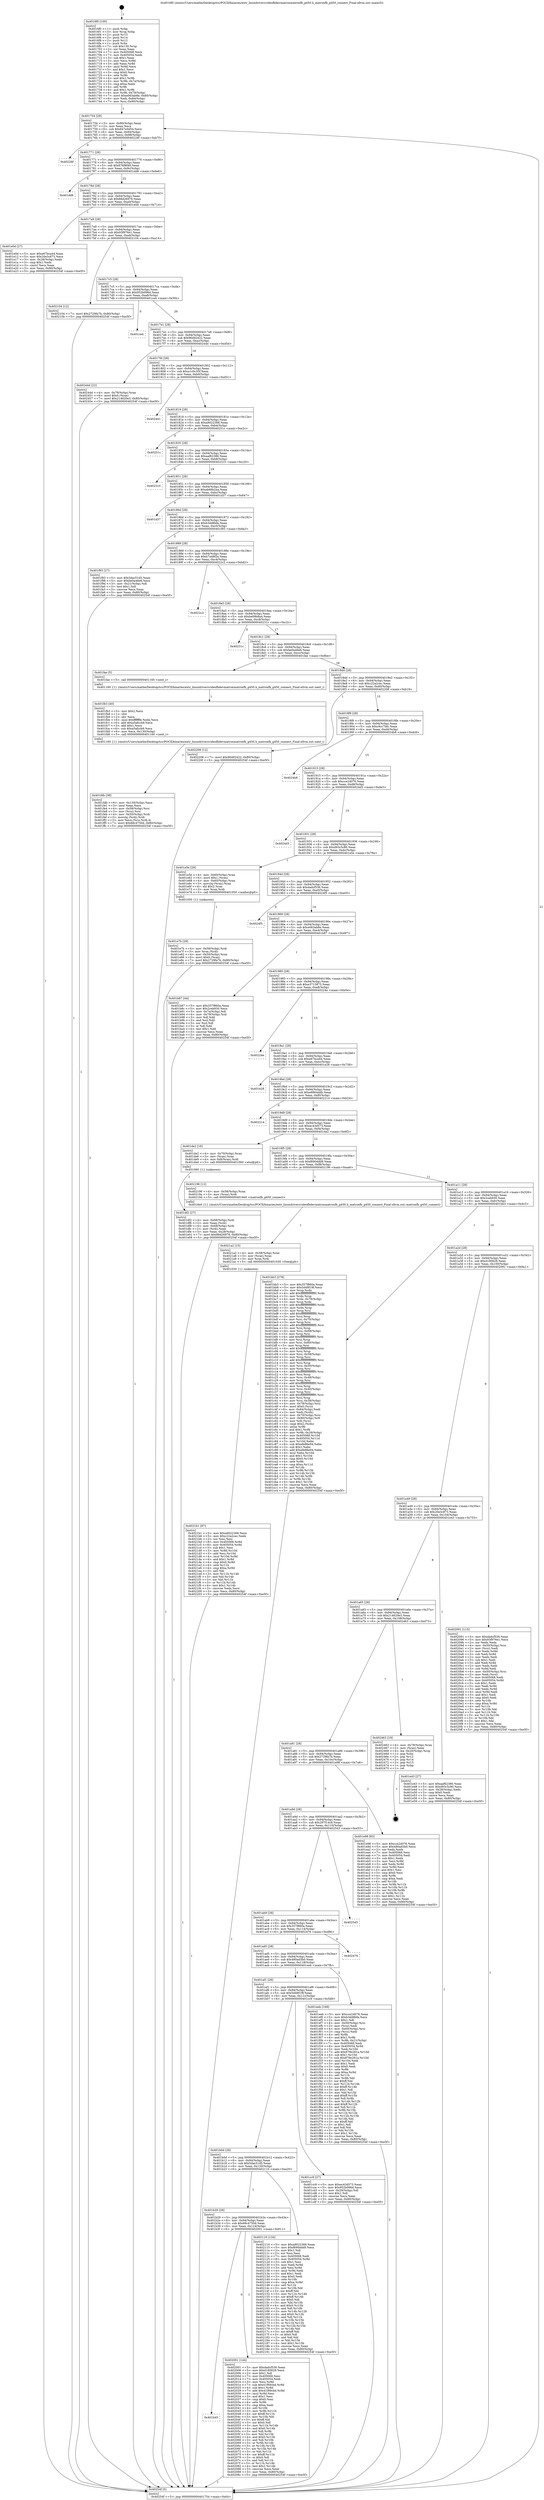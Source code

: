 digraph "0x4016f0" {
  label = "0x4016f0 (/mnt/c/Users/mathe/Desktop/tcc/POCII/binaries/extr_linuxdriversvideofbdevmatroxmatroxfb_g450.h_matroxfb_g450_connect_Final-ollvm.out::main(0))"
  labelloc = "t"
  node[shape=record]

  Entry [label="",width=0.3,height=0.3,shape=circle,fillcolor=black,style=filled]
  "0x401754" [label="{
     0x401754 [29]\l
     | [instrs]\l
     &nbsp;&nbsp;0x401754 \<+3\>: mov -0x80(%rbp),%eax\l
     &nbsp;&nbsp;0x401757 \<+2\>: mov %eax,%ecx\l
     &nbsp;&nbsp;0x401759 \<+6\>: sub $0x847e0d54,%ecx\l
     &nbsp;&nbsp;0x40175f \<+6\>: mov %eax,-0x94(%rbp)\l
     &nbsp;&nbsp;0x401765 \<+6\>: mov %ecx,-0x98(%rbp)\l
     &nbsp;&nbsp;0x40176b \<+6\>: je 000000000040226f \<main+0xb7f\>\l
  }"]
  "0x40226f" [label="{
     0x40226f\l
  }", style=dashed]
  "0x401771" [label="{
     0x401771 [28]\l
     | [instrs]\l
     &nbsp;&nbsp;0x401771 \<+5\>: jmp 0000000000401776 \<main+0x86\>\l
     &nbsp;&nbsp;0x401776 \<+6\>: mov -0x94(%rbp),%eax\l
     &nbsp;&nbsp;0x40177c \<+5\>: sub $0x876f8f49,%eax\l
     &nbsp;&nbsp;0x401781 \<+6\>: mov %eax,-0x9c(%rbp)\l
     &nbsp;&nbsp;0x401787 \<+6\>: je 0000000000401dd6 \<main+0x6e6\>\l
  }"]
  Exit [label="",width=0.3,height=0.3,shape=circle,fillcolor=black,style=filled,peripheries=2]
  "0x401dd6" [label="{
     0x401dd6\l
  }", style=dashed]
  "0x40178d" [label="{
     0x40178d [28]\l
     | [instrs]\l
     &nbsp;&nbsp;0x40178d \<+5\>: jmp 0000000000401792 \<main+0xa2\>\l
     &nbsp;&nbsp;0x401792 \<+6\>: mov -0x94(%rbp),%eax\l
     &nbsp;&nbsp;0x401798 \<+5\>: sub $0x88d26976,%eax\l
     &nbsp;&nbsp;0x40179d \<+6\>: mov %eax,-0xa0(%rbp)\l
     &nbsp;&nbsp;0x4017a3 \<+6\>: je 0000000000401e0d \<main+0x71d\>\l
  }"]
  "0x4021b1" [label="{
     0x4021b1 [87]\l
     | [instrs]\l
     &nbsp;&nbsp;0x4021b1 \<+5\>: mov $0xa9022368,%ecx\l
     &nbsp;&nbsp;0x4021b6 \<+5\>: mov $0xc22a2cec,%edx\l
     &nbsp;&nbsp;0x4021bb \<+2\>: xor %esi,%esi\l
     &nbsp;&nbsp;0x4021bd \<+8\>: mov 0x405068,%r8d\l
     &nbsp;&nbsp;0x4021c5 \<+8\>: mov 0x405054,%r9d\l
     &nbsp;&nbsp;0x4021cd \<+3\>: sub $0x1,%esi\l
     &nbsp;&nbsp;0x4021d0 \<+3\>: mov %r8d,%r10d\l
     &nbsp;&nbsp;0x4021d3 \<+3\>: add %esi,%r10d\l
     &nbsp;&nbsp;0x4021d6 \<+4\>: imul %r10d,%r8d\l
     &nbsp;&nbsp;0x4021da \<+4\>: and $0x1,%r8d\l
     &nbsp;&nbsp;0x4021de \<+4\>: cmp $0x0,%r8d\l
     &nbsp;&nbsp;0x4021e2 \<+4\>: sete %r11b\l
     &nbsp;&nbsp;0x4021e6 \<+4\>: cmp $0xa,%r9d\l
     &nbsp;&nbsp;0x4021ea \<+3\>: setl %bl\l
     &nbsp;&nbsp;0x4021ed \<+3\>: mov %r11b,%r14b\l
     &nbsp;&nbsp;0x4021f0 \<+3\>: and %bl,%r14b\l
     &nbsp;&nbsp;0x4021f3 \<+3\>: xor %bl,%r11b\l
     &nbsp;&nbsp;0x4021f6 \<+3\>: or %r11b,%r14b\l
     &nbsp;&nbsp;0x4021f9 \<+4\>: test $0x1,%r14b\l
     &nbsp;&nbsp;0x4021fd \<+3\>: cmovne %edx,%ecx\l
     &nbsp;&nbsp;0x402200 \<+3\>: mov %ecx,-0x80(%rbp)\l
     &nbsp;&nbsp;0x402203 \<+5\>: jmp 000000000040254f \<main+0xe5f\>\l
  }"]
  "0x401e0d" [label="{
     0x401e0d [27]\l
     | [instrs]\l
     &nbsp;&nbsp;0x401e0d \<+5\>: mov $0xe67bca44,%eax\l
     &nbsp;&nbsp;0x401e12 \<+5\>: mov $0x20e3c873,%ecx\l
     &nbsp;&nbsp;0x401e17 \<+3\>: mov -0x28(%rbp),%edx\l
     &nbsp;&nbsp;0x401e1a \<+3\>: cmp $0x1,%edx\l
     &nbsp;&nbsp;0x401e1d \<+3\>: cmovl %ecx,%eax\l
     &nbsp;&nbsp;0x401e20 \<+3\>: mov %eax,-0x80(%rbp)\l
     &nbsp;&nbsp;0x401e23 \<+5\>: jmp 000000000040254f \<main+0xe5f\>\l
  }"]
  "0x4017a9" [label="{
     0x4017a9 [28]\l
     | [instrs]\l
     &nbsp;&nbsp;0x4017a9 \<+5\>: jmp 00000000004017ae \<main+0xbe\>\l
     &nbsp;&nbsp;0x4017ae \<+6\>: mov -0x94(%rbp),%eax\l
     &nbsp;&nbsp;0x4017b4 \<+5\>: sub $0x93f976e1,%eax\l
     &nbsp;&nbsp;0x4017b9 \<+6\>: mov %eax,-0xa4(%rbp)\l
     &nbsp;&nbsp;0x4017bf \<+6\>: je 0000000000402104 \<main+0xa14\>\l
  }"]
  "0x4021a2" [label="{
     0x4021a2 [15]\l
     | [instrs]\l
     &nbsp;&nbsp;0x4021a2 \<+4\>: mov -0x58(%rbp),%rax\l
     &nbsp;&nbsp;0x4021a6 \<+3\>: mov (%rax),%rax\l
     &nbsp;&nbsp;0x4021a9 \<+3\>: mov %rax,%rdi\l
     &nbsp;&nbsp;0x4021ac \<+5\>: call 0000000000401030 \<free@plt\>\l
     | [calls]\l
     &nbsp;&nbsp;0x401030 \{1\} (unknown)\l
  }"]
  "0x402104" [label="{
     0x402104 [12]\l
     | [instrs]\l
     &nbsp;&nbsp;0x402104 \<+7\>: movl $0x2729fa7b,-0x80(%rbp)\l
     &nbsp;&nbsp;0x40210b \<+5\>: jmp 000000000040254f \<main+0xe5f\>\l
  }"]
  "0x4017c5" [label="{
     0x4017c5 [28]\l
     | [instrs]\l
     &nbsp;&nbsp;0x4017c5 \<+5\>: jmp 00000000004017ca \<main+0xda\>\l
     &nbsp;&nbsp;0x4017ca \<+6\>: mov -0x94(%rbp),%eax\l
     &nbsp;&nbsp;0x4017d0 \<+5\>: sub $0x952b096d,%eax\l
     &nbsp;&nbsp;0x4017d5 \<+6\>: mov %eax,-0xa8(%rbp)\l
     &nbsp;&nbsp;0x4017db \<+6\>: je 0000000000401ce4 \<main+0x5f4\>\l
  }"]
  "0x401b45" [label="{
     0x401b45\l
  }", style=dashed]
  "0x401ce4" [label="{
     0x401ce4\l
  }", style=dashed]
  "0x4017e1" [label="{
     0x4017e1 [28]\l
     | [instrs]\l
     &nbsp;&nbsp;0x4017e1 \<+5\>: jmp 00000000004017e6 \<main+0xf6\>\l
     &nbsp;&nbsp;0x4017e6 \<+6\>: mov -0x94(%rbp),%eax\l
     &nbsp;&nbsp;0x4017ec \<+5\>: sub $0x96492422,%eax\l
     &nbsp;&nbsp;0x4017f1 \<+6\>: mov %eax,-0xac(%rbp)\l
     &nbsp;&nbsp;0x4017f7 \<+6\>: je 000000000040244d \<main+0xd5d\>\l
  }"]
  "0x402001" [label="{
     0x402001 [144]\l
     | [instrs]\l
     &nbsp;&nbsp;0x402001 \<+5\>: mov $0xdadcf536,%eax\l
     &nbsp;&nbsp;0x402006 \<+5\>: mov $0xd180828,%ecx\l
     &nbsp;&nbsp;0x40200b \<+2\>: mov $0x1,%dl\l
     &nbsp;&nbsp;0x40200d \<+7\>: mov 0x405068,%esi\l
     &nbsp;&nbsp;0x402014 \<+7\>: mov 0x405054,%edi\l
     &nbsp;&nbsp;0x40201b \<+3\>: mov %esi,%r8d\l
     &nbsp;&nbsp;0x40201e \<+7\>: sub $0x41f69cbd,%r8d\l
     &nbsp;&nbsp;0x402025 \<+4\>: sub $0x1,%r8d\l
     &nbsp;&nbsp;0x402029 \<+7\>: add $0x41f69cbd,%r8d\l
     &nbsp;&nbsp;0x402030 \<+4\>: imul %r8d,%esi\l
     &nbsp;&nbsp;0x402034 \<+3\>: and $0x1,%esi\l
     &nbsp;&nbsp;0x402037 \<+3\>: cmp $0x0,%esi\l
     &nbsp;&nbsp;0x40203a \<+4\>: sete %r9b\l
     &nbsp;&nbsp;0x40203e \<+3\>: cmp $0xa,%edi\l
     &nbsp;&nbsp;0x402041 \<+4\>: setl %r10b\l
     &nbsp;&nbsp;0x402045 \<+3\>: mov %r9b,%r11b\l
     &nbsp;&nbsp;0x402048 \<+4\>: xor $0xff,%r11b\l
     &nbsp;&nbsp;0x40204c \<+3\>: mov %r10b,%bl\l
     &nbsp;&nbsp;0x40204f \<+3\>: xor $0xff,%bl\l
     &nbsp;&nbsp;0x402052 \<+3\>: xor $0x0,%dl\l
     &nbsp;&nbsp;0x402055 \<+3\>: mov %r11b,%r14b\l
     &nbsp;&nbsp;0x402058 \<+4\>: and $0x0,%r14b\l
     &nbsp;&nbsp;0x40205c \<+3\>: and %dl,%r9b\l
     &nbsp;&nbsp;0x40205f \<+3\>: mov %bl,%r15b\l
     &nbsp;&nbsp;0x402062 \<+4\>: and $0x0,%r15b\l
     &nbsp;&nbsp;0x402066 \<+3\>: and %dl,%r10b\l
     &nbsp;&nbsp;0x402069 \<+3\>: or %r9b,%r14b\l
     &nbsp;&nbsp;0x40206c \<+3\>: or %r10b,%r15b\l
     &nbsp;&nbsp;0x40206f \<+3\>: xor %r15b,%r14b\l
     &nbsp;&nbsp;0x402072 \<+3\>: or %bl,%r11b\l
     &nbsp;&nbsp;0x402075 \<+4\>: xor $0xff,%r11b\l
     &nbsp;&nbsp;0x402079 \<+3\>: or $0x0,%dl\l
     &nbsp;&nbsp;0x40207c \<+3\>: and %dl,%r11b\l
     &nbsp;&nbsp;0x40207f \<+3\>: or %r11b,%r14b\l
     &nbsp;&nbsp;0x402082 \<+4\>: test $0x1,%r14b\l
     &nbsp;&nbsp;0x402086 \<+3\>: cmovne %ecx,%eax\l
     &nbsp;&nbsp;0x402089 \<+3\>: mov %eax,-0x80(%rbp)\l
     &nbsp;&nbsp;0x40208c \<+5\>: jmp 000000000040254f \<main+0xe5f\>\l
  }"]
  "0x40244d" [label="{
     0x40244d [22]\l
     | [instrs]\l
     &nbsp;&nbsp;0x40244d \<+4\>: mov -0x78(%rbp),%rax\l
     &nbsp;&nbsp;0x402451 \<+6\>: movl $0x0,(%rax)\l
     &nbsp;&nbsp;0x402457 \<+7\>: movl $0x214620e3,-0x80(%rbp)\l
     &nbsp;&nbsp;0x40245e \<+5\>: jmp 000000000040254f \<main+0xe5f\>\l
  }"]
  "0x4017fd" [label="{
     0x4017fd [28]\l
     | [instrs]\l
     &nbsp;&nbsp;0x4017fd \<+5\>: jmp 0000000000401802 \<main+0x112\>\l
     &nbsp;&nbsp;0x401802 \<+6\>: mov -0x94(%rbp),%eax\l
     &nbsp;&nbsp;0x401808 \<+5\>: sub $0xa1c0c35f,%eax\l
     &nbsp;&nbsp;0x40180d \<+6\>: mov %eax,-0xb0(%rbp)\l
     &nbsp;&nbsp;0x401813 \<+6\>: je 0000000000402441 \<main+0xd51\>\l
  }"]
  "0x401b29" [label="{
     0x401b29 [28]\l
     | [instrs]\l
     &nbsp;&nbsp;0x401b29 \<+5\>: jmp 0000000000401b2e \<main+0x43e\>\l
     &nbsp;&nbsp;0x401b2e \<+6\>: mov -0x94(%rbp),%eax\l
     &nbsp;&nbsp;0x401b34 \<+5\>: sub $0x68c4750d,%eax\l
     &nbsp;&nbsp;0x401b39 \<+6\>: mov %eax,-0x124(%rbp)\l
     &nbsp;&nbsp;0x401b3f \<+6\>: je 0000000000402001 \<main+0x911\>\l
  }"]
  "0x402441" [label="{
     0x402441\l
  }", style=dashed]
  "0x401819" [label="{
     0x401819 [28]\l
     | [instrs]\l
     &nbsp;&nbsp;0x401819 \<+5\>: jmp 000000000040181e \<main+0x12e\>\l
     &nbsp;&nbsp;0x40181e \<+6\>: mov -0x94(%rbp),%eax\l
     &nbsp;&nbsp;0x401824 \<+5\>: sub $0xa9022368,%eax\l
     &nbsp;&nbsp;0x401829 \<+6\>: mov %eax,-0xb4(%rbp)\l
     &nbsp;&nbsp;0x40182f \<+6\>: je 000000000040251c \<main+0xe2c\>\l
  }"]
  "0x402110" [label="{
     0x402110 [134]\l
     | [instrs]\l
     &nbsp;&nbsp;0x402110 \<+5\>: mov $0xa9022368,%eax\l
     &nbsp;&nbsp;0x402115 \<+5\>: mov $0xf690ddd9,%ecx\l
     &nbsp;&nbsp;0x40211a \<+2\>: mov $0x1,%dl\l
     &nbsp;&nbsp;0x40211c \<+2\>: xor %esi,%esi\l
     &nbsp;&nbsp;0x40211e \<+7\>: mov 0x405068,%edi\l
     &nbsp;&nbsp;0x402125 \<+8\>: mov 0x405054,%r8d\l
     &nbsp;&nbsp;0x40212d \<+3\>: sub $0x1,%esi\l
     &nbsp;&nbsp;0x402130 \<+3\>: mov %edi,%r9d\l
     &nbsp;&nbsp;0x402133 \<+3\>: add %esi,%r9d\l
     &nbsp;&nbsp;0x402136 \<+4\>: imul %r9d,%edi\l
     &nbsp;&nbsp;0x40213a \<+3\>: and $0x1,%edi\l
     &nbsp;&nbsp;0x40213d \<+3\>: cmp $0x0,%edi\l
     &nbsp;&nbsp;0x402140 \<+4\>: sete %r10b\l
     &nbsp;&nbsp;0x402144 \<+4\>: cmp $0xa,%r8d\l
     &nbsp;&nbsp;0x402148 \<+4\>: setl %r11b\l
     &nbsp;&nbsp;0x40214c \<+3\>: mov %r10b,%bl\l
     &nbsp;&nbsp;0x40214f \<+3\>: xor $0xff,%bl\l
     &nbsp;&nbsp;0x402152 \<+3\>: mov %r11b,%r14b\l
     &nbsp;&nbsp;0x402155 \<+4\>: xor $0xff,%r14b\l
     &nbsp;&nbsp;0x402159 \<+3\>: xor $0x0,%dl\l
     &nbsp;&nbsp;0x40215c \<+3\>: mov %bl,%r15b\l
     &nbsp;&nbsp;0x40215f \<+4\>: and $0x0,%r15b\l
     &nbsp;&nbsp;0x402163 \<+3\>: and %dl,%r10b\l
     &nbsp;&nbsp;0x402166 \<+3\>: mov %r14b,%r12b\l
     &nbsp;&nbsp;0x402169 \<+4\>: and $0x0,%r12b\l
     &nbsp;&nbsp;0x40216d \<+3\>: and %dl,%r11b\l
     &nbsp;&nbsp;0x402170 \<+3\>: or %r10b,%r15b\l
     &nbsp;&nbsp;0x402173 \<+3\>: or %r11b,%r12b\l
     &nbsp;&nbsp;0x402176 \<+3\>: xor %r12b,%r15b\l
     &nbsp;&nbsp;0x402179 \<+3\>: or %r14b,%bl\l
     &nbsp;&nbsp;0x40217c \<+3\>: xor $0xff,%bl\l
     &nbsp;&nbsp;0x40217f \<+3\>: or $0x0,%dl\l
     &nbsp;&nbsp;0x402182 \<+2\>: and %dl,%bl\l
     &nbsp;&nbsp;0x402184 \<+3\>: or %bl,%r15b\l
     &nbsp;&nbsp;0x402187 \<+4\>: test $0x1,%r15b\l
     &nbsp;&nbsp;0x40218b \<+3\>: cmovne %ecx,%eax\l
     &nbsp;&nbsp;0x40218e \<+3\>: mov %eax,-0x80(%rbp)\l
     &nbsp;&nbsp;0x402191 \<+5\>: jmp 000000000040254f \<main+0xe5f\>\l
  }"]
  "0x40251c" [label="{
     0x40251c\l
  }", style=dashed]
  "0x401835" [label="{
     0x401835 [28]\l
     | [instrs]\l
     &nbsp;&nbsp;0x401835 \<+5\>: jmp 000000000040183a \<main+0x14a\>\l
     &nbsp;&nbsp;0x40183a \<+6\>: mov -0x94(%rbp),%eax\l
     &nbsp;&nbsp;0x401840 \<+5\>: sub $0xaaf62386,%eax\l
     &nbsp;&nbsp;0x401845 \<+6\>: mov %eax,-0xb8(%rbp)\l
     &nbsp;&nbsp;0x40184b \<+6\>: je 0000000000402310 \<main+0xc20\>\l
  }"]
  "0x401fdb" [label="{
     0x401fdb [38]\l
     | [instrs]\l
     &nbsp;&nbsp;0x401fdb \<+6\>: mov -0x130(%rbp),%ecx\l
     &nbsp;&nbsp;0x401fe1 \<+3\>: imul %eax,%ecx\l
     &nbsp;&nbsp;0x401fe4 \<+4\>: mov -0x58(%rbp),%rsi\l
     &nbsp;&nbsp;0x401fe8 \<+3\>: mov (%rsi),%rsi\l
     &nbsp;&nbsp;0x401feb \<+4\>: mov -0x50(%rbp),%rdi\l
     &nbsp;&nbsp;0x401fef \<+3\>: movslq (%rdi),%rdi\l
     &nbsp;&nbsp;0x401ff2 \<+3\>: mov %ecx,(%rsi,%rdi,4)\l
     &nbsp;&nbsp;0x401ff5 \<+7\>: movl $0x68c4750d,-0x80(%rbp)\l
     &nbsp;&nbsp;0x401ffc \<+5\>: jmp 000000000040254f \<main+0xe5f\>\l
  }"]
  "0x402310" [label="{
     0x402310\l
  }", style=dashed]
  "0x401851" [label="{
     0x401851 [28]\l
     | [instrs]\l
     &nbsp;&nbsp;0x401851 \<+5\>: jmp 0000000000401856 \<main+0x166\>\l
     &nbsp;&nbsp;0x401856 \<+6\>: mov -0x94(%rbp),%eax\l
     &nbsp;&nbsp;0x40185c \<+5\>: sub $0xab66b2aa,%eax\l
     &nbsp;&nbsp;0x401861 \<+6\>: mov %eax,-0xbc(%rbp)\l
     &nbsp;&nbsp;0x401867 \<+6\>: je 0000000000401d37 \<main+0x647\>\l
  }"]
  "0x401fb3" [label="{
     0x401fb3 [40]\l
     | [instrs]\l
     &nbsp;&nbsp;0x401fb3 \<+5\>: mov $0x2,%ecx\l
     &nbsp;&nbsp;0x401fb8 \<+1\>: cltd\l
     &nbsp;&nbsp;0x401fb9 \<+2\>: idiv %ecx\l
     &nbsp;&nbsp;0x401fbb \<+6\>: imul $0xfffffffe,%edx,%ecx\l
     &nbsp;&nbsp;0x401fc1 \<+6\>: add $0xa5afccb9,%ecx\l
     &nbsp;&nbsp;0x401fc7 \<+3\>: add $0x1,%ecx\l
     &nbsp;&nbsp;0x401fca \<+6\>: sub $0xa5afccb9,%ecx\l
     &nbsp;&nbsp;0x401fd0 \<+6\>: mov %ecx,-0x130(%rbp)\l
     &nbsp;&nbsp;0x401fd6 \<+5\>: call 0000000000401160 \<next_i\>\l
     | [calls]\l
     &nbsp;&nbsp;0x401160 \{1\} (/mnt/c/Users/mathe/Desktop/tcc/POCII/binaries/extr_linuxdriversvideofbdevmatroxmatroxfb_g450.h_matroxfb_g450_connect_Final-ollvm.out::next_i)\l
  }"]
  "0x401d37" [label="{
     0x401d37\l
  }", style=dashed]
  "0x40186d" [label="{
     0x40186d [28]\l
     | [instrs]\l
     &nbsp;&nbsp;0x40186d \<+5\>: jmp 0000000000401872 \<main+0x182\>\l
     &nbsp;&nbsp;0x401872 \<+6\>: mov -0x94(%rbp),%eax\l
     &nbsp;&nbsp;0x401878 \<+5\>: sub $0xb3dd8bfa,%eax\l
     &nbsp;&nbsp;0x40187d \<+6\>: mov %eax,-0xc0(%rbp)\l
     &nbsp;&nbsp;0x401883 \<+6\>: je 0000000000401f93 \<main+0x8a3\>\l
  }"]
  "0x401e7b" [label="{
     0x401e7b [29]\l
     | [instrs]\l
     &nbsp;&nbsp;0x401e7b \<+4\>: mov -0x58(%rbp),%rdi\l
     &nbsp;&nbsp;0x401e7f \<+3\>: mov %rax,(%rdi)\l
     &nbsp;&nbsp;0x401e82 \<+4\>: mov -0x50(%rbp),%rax\l
     &nbsp;&nbsp;0x401e86 \<+6\>: movl $0x0,(%rax)\l
     &nbsp;&nbsp;0x401e8c \<+7\>: movl $0x2729fa7b,-0x80(%rbp)\l
     &nbsp;&nbsp;0x401e93 \<+5\>: jmp 000000000040254f \<main+0xe5f\>\l
  }"]
  "0x401f93" [label="{
     0x401f93 [27]\l
     | [instrs]\l
     &nbsp;&nbsp;0x401f93 \<+5\>: mov $0x5dac51d5,%eax\l
     &nbsp;&nbsp;0x401f98 \<+5\>: mov $0xbe0a46e6,%ecx\l
     &nbsp;&nbsp;0x401f9d \<+3\>: mov -0x21(%rbp),%dl\l
     &nbsp;&nbsp;0x401fa0 \<+3\>: test $0x1,%dl\l
     &nbsp;&nbsp;0x401fa3 \<+3\>: cmovne %ecx,%eax\l
     &nbsp;&nbsp;0x401fa6 \<+3\>: mov %eax,-0x80(%rbp)\l
     &nbsp;&nbsp;0x401fa9 \<+5\>: jmp 000000000040254f \<main+0xe5f\>\l
  }"]
  "0x401889" [label="{
     0x401889 [28]\l
     | [instrs]\l
     &nbsp;&nbsp;0x401889 \<+5\>: jmp 000000000040188e \<main+0x19e\>\l
     &nbsp;&nbsp;0x40188e \<+6\>: mov -0x94(%rbp),%eax\l
     &nbsp;&nbsp;0x401894 \<+5\>: sub $0xb7a48f2e,%eax\l
     &nbsp;&nbsp;0x401899 \<+6\>: mov %eax,-0xc4(%rbp)\l
     &nbsp;&nbsp;0x40189f \<+6\>: je 00000000004022c2 \<main+0xbd2\>\l
  }"]
  "0x401df2" [label="{
     0x401df2 [27]\l
     | [instrs]\l
     &nbsp;&nbsp;0x401df2 \<+4\>: mov -0x68(%rbp),%rdi\l
     &nbsp;&nbsp;0x401df6 \<+2\>: mov %eax,(%rdi)\l
     &nbsp;&nbsp;0x401df8 \<+4\>: mov -0x68(%rbp),%rdi\l
     &nbsp;&nbsp;0x401dfc \<+2\>: mov (%rdi),%eax\l
     &nbsp;&nbsp;0x401dfe \<+3\>: mov %eax,-0x28(%rbp)\l
     &nbsp;&nbsp;0x401e01 \<+7\>: movl $0x88d26976,-0x80(%rbp)\l
     &nbsp;&nbsp;0x401e08 \<+5\>: jmp 000000000040254f \<main+0xe5f\>\l
  }"]
  "0x4022c2" [label="{
     0x4022c2\l
  }", style=dashed]
  "0x4018a5" [label="{
     0x4018a5 [28]\l
     | [instrs]\l
     &nbsp;&nbsp;0x4018a5 \<+5\>: jmp 00000000004018aa \<main+0x1ba\>\l
     &nbsp;&nbsp;0x4018aa \<+6\>: mov -0x94(%rbp),%eax\l
     &nbsp;&nbsp;0x4018b0 \<+5\>: sub $0xbe09b8a4,%eax\l
     &nbsp;&nbsp;0x4018b5 \<+6\>: mov %eax,-0xc8(%rbp)\l
     &nbsp;&nbsp;0x4018bb \<+6\>: je 000000000040231c \<main+0xc2c\>\l
  }"]
  "0x401b0d" [label="{
     0x401b0d [28]\l
     | [instrs]\l
     &nbsp;&nbsp;0x401b0d \<+5\>: jmp 0000000000401b12 \<main+0x422\>\l
     &nbsp;&nbsp;0x401b12 \<+6\>: mov -0x94(%rbp),%eax\l
     &nbsp;&nbsp;0x401b18 \<+5\>: sub $0x5dac51d5,%eax\l
     &nbsp;&nbsp;0x401b1d \<+6\>: mov %eax,-0x120(%rbp)\l
     &nbsp;&nbsp;0x401b23 \<+6\>: je 0000000000402110 \<main+0xa20\>\l
  }"]
  "0x40231c" [label="{
     0x40231c\l
  }", style=dashed]
  "0x4018c1" [label="{
     0x4018c1 [28]\l
     | [instrs]\l
     &nbsp;&nbsp;0x4018c1 \<+5\>: jmp 00000000004018c6 \<main+0x1d6\>\l
     &nbsp;&nbsp;0x4018c6 \<+6\>: mov -0x94(%rbp),%eax\l
     &nbsp;&nbsp;0x4018cc \<+5\>: sub $0xbe0a46e6,%eax\l
     &nbsp;&nbsp;0x4018d1 \<+6\>: mov %eax,-0xcc(%rbp)\l
     &nbsp;&nbsp;0x4018d7 \<+6\>: je 0000000000401fae \<main+0x8be\>\l
  }"]
  "0x401cc9" [label="{
     0x401cc9 [27]\l
     | [instrs]\l
     &nbsp;&nbsp;0x401cc9 \<+5\>: mov $0xec43d573,%eax\l
     &nbsp;&nbsp;0x401cce \<+5\>: mov $0x952b096d,%ecx\l
     &nbsp;&nbsp;0x401cd3 \<+3\>: mov -0x29(%rbp),%dl\l
     &nbsp;&nbsp;0x401cd6 \<+3\>: test $0x1,%dl\l
     &nbsp;&nbsp;0x401cd9 \<+3\>: cmovne %ecx,%eax\l
     &nbsp;&nbsp;0x401cdc \<+3\>: mov %eax,-0x80(%rbp)\l
     &nbsp;&nbsp;0x401cdf \<+5\>: jmp 000000000040254f \<main+0xe5f\>\l
  }"]
  "0x401fae" [label="{
     0x401fae [5]\l
     | [instrs]\l
     &nbsp;&nbsp;0x401fae \<+5\>: call 0000000000401160 \<next_i\>\l
     | [calls]\l
     &nbsp;&nbsp;0x401160 \{1\} (/mnt/c/Users/mathe/Desktop/tcc/POCII/binaries/extr_linuxdriversvideofbdevmatroxmatroxfb_g450.h_matroxfb_g450_connect_Final-ollvm.out::next_i)\l
  }"]
  "0x4018dd" [label="{
     0x4018dd [28]\l
     | [instrs]\l
     &nbsp;&nbsp;0x4018dd \<+5\>: jmp 00000000004018e2 \<main+0x1f2\>\l
     &nbsp;&nbsp;0x4018e2 \<+6\>: mov -0x94(%rbp),%eax\l
     &nbsp;&nbsp;0x4018e8 \<+5\>: sub $0xc22a2cec,%eax\l
     &nbsp;&nbsp;0x4018ed \<+6\>: mov %eax,-0xd0(%rbp)\l
     &nbsp;&nbsp;0x4018f3 \<+6\>: je 0000000000402208 \<main+0xb18\>\l
  }"]
  "0x401af1" [label="{
     0x401af1 [28]\l
     | [instrs]\l
     &nbsp;&nbsp;0x401af1 \<+5\>: jmp 0000000000401af6 \<main+0x406\>\l
     &nbsp;&nbsp;0x401af6 \<+6\>: mov -0x94(%rbp),%eax\l
     &nbsp;&nbsp;0x401afc \<+5\>: sub $0x5d48f19f,%eax\l
     &nbsp;&nbsp;0x401b01 \<+6\>: mov %eax,-0x11c(%rbp)\l
     &nbsp;&nbsp;0x401b07 \<+6\>: je 0000000000401cc9 \<main+0x5d9\>\l
  }"]
  "0x402208" [label="{
     0x402208 [12]\l
     | [instrs]\l
     &nbsp;&nbsp;0x402208 \<+7\>: movl $0x96492422,-0x80(%rbp)\l
     &nbsp;&nbsp;0x40220f \<+5\>: jmp 000000000040254f \<main+0xe5f\>\l
  }"]
  "0x4018f9" [label="{
     0x4018f9 [28]\l
     | [instrs]\l
     &nbsp;&nbsp;0x4018f9 \<+5\>: jmp 00000000004018fe \<main+0x20e\>\l
     &nbsp;&nbsp;0x4018fe \<+6\>: mov -0x94(%rbp),%eax\l
     &nbsp;&nbsp;0x401904 \<+5\>: sub $0xc9cc7bfc,%eax\l
     &nbsp;&nbsp;0x401909 \<+6\>: mov %eax,-0xd4(%rbp)\l
     &nbsp;&nbsp;0x40190f \<+6\>: je 00000000004024b8 \<main+0xdc8\>\l
  }"]
  "0x401eeb" [label="{
     0x401eeb [168]\l
     | [instrs]\l
     &nbsp;&nbsp;0x401eeb \<+5\>: mov $0xcce24076,%eax\l
     &nbsp;&nbsp;0x401ef0 \<+5\>: mov $0xb3dd8bfa,%ecx\l
     &nbsp;&nbsp;0x401ef5 \<+2\>: mov $0x1,%dl\l
     &nbsp;&nbsp;0x401ef7 \<+4\>: mov -0x50(%rbp),%rsi\l
     &nbsp;&nbsp;0x401efb \<+2\>: mov (%rsi),%edi\l
     &nbsp;&nbsp;0x401efd \<+4\>: mov -0x60(%rbp),%rsi\l
     &nbsp;&nbsp;0x401f01 \<+2\>: cmp (%rsi),%edi\l
     &nbsp;&nbsp;0x401f03 \<+4\>: setl %r8b\l
     &nbsp;&nbsp;0x401f07 \<+4\>: and $0x1,%r8b\l
     &nbsp;&nbsp;0x401f0b \<+4\>: mov %r8b,-0x21(%rbp)\l
     &nbsp;&nbsp;0x401f0f \<+7\>: mov 0x405068,%edi\l
     &nbsp;&nbsp;0x401f16 \<+8\>: mov 0x405054,%r9d\l
     &nbsp;&nbsp;0x401f1e \<+3\>: mov %edi,%r10d\l
     &nbsp;&nbsp;0x401f21 \<+7\>: add $0x879e281a,%r10d\l
     &nbsp;&nbsp;0x401f28 \<+4\>: sub $0x1,%r10d\l
     &nbsp;&nbsp;0x401f2c \<+7\>: sub $0x879e281a,%r10d\l
     &nbsp;&nbsp;0x401f33 \<+4\>: imul %r10d,%edi\l
     &nbsp;&nbsp;0x401f37 \<+3\>: and $0x1,%edi\l
     &nbsp;&nbsp;0x401f3a \<+3\>: cmp $0x0,%edi\l
     &nbsp;&nbsp;0x401f3d \<+4\>: sete %r8b\l
     &nbsp;&nbsp;0x401f41 \<+4\>: cmp $0xa,%r9d\l
     &nbsp;&nbsp;0x401f45 \<+4\>: setl %r11b\l
     &nbsp;&nbsp;0x401f49 \<+3\>: mov %r8b,%bl\l
     &nbsp;&nbsp;0x401f4c \<+3\>: xor $0xff,%bl\l
     &nbsp;&nbsp;0x401f4f \<+3\>: mov %r11b,%r14b\l
     &nbsp;&nbsp;0x401f52 \<+4\>: xor $0xff,%r14b\l
     &nbsp;&nbsp;0x401f56 \<+3\>: xor $0x1,%dl\l
     &nbsp;&nbsp;0x401f59 \<+3\>: mov %bl,%r15b\l
     &nbsp;&nbsp;0x401f5c \<+4\>: and $0xff,%r15b\l
     &nbsp;&nbsp;0x401f60 \<+3\>: and %dl,%r8b\l
     &nbsp;&nbsp;0x401f63 \<+3\>: mov %r14b,%r12b\l
     &nbsp;&nbsp;0x401f66 \<+4\>: and $0xff,%r12b\l
     &nbsp;&nbsp;0x401f6a \<+3\>: and %dl,%r11b\l
     &nbsp;&nbsp;0x401f6d \<+3\>: or %r8b,%r15b\l
     &nbsp;&nbsp;0x401f70 \<+3\>: or %r11b,%r12b\l
     &nbsp;&nbsp;0x401f73 \<+3\>: xor %r12b,%r15b\l
     &nbsp;&nbsp;0x401f76 \<+3\>: or %r14b,%bl\l
     &nbsp;&nbsp;0x401f79 \<+3\>: xor $0xff,%bl\l
     &nbsp;&nbsp;0x401f7c \<+3\>: or $0x1,%dl\l
     &nbsp;&nbsp;0x401f7f \<+2\>: and %dl,%bl\l
     &nbsp;&nbsp;0x401f81 \<+3\>: or %bl,%r15b\l
     &nbsp;&nbsp;0x401f84 \<+4\>: test $0x1,%r15b\l
     &nbsp;&nbsp;0x401f88 \<+3\>: cmovne %ecx,%eax\l
     &nbsp;&nbsp;0x401f8b \<+3\>: mov %eax,-0x80(%rbp)\l
     &nbsp;&nbsp;0x401f8e \<+5\>: jmp 000000000040254f \<main+0xe5f\>\l
  }"]
  "0x4024b8" [label="{
     0x4024b8\l
  }", style=dashed]
  "0x401915" [label="{
     0x401915 [28]\l
     | [instrs]\l
     &nbsp;&nbsp;0x401915 \<+5\>: jmp 000000000040191a \<main+0x22a\>\l
     &nbsp;&nbsp;0x40191a \<+6\>: mov -0x94(%rbp),%eax\l
     &nbsp;&nbsp;0x401920 \<+5\>: sub $0xcce24076,%eax\l
     &nbsp;&nbsp;0x401925 \<+6\>: mov %eax,-0xd8(%rbp)\l
     &nbsp;&nbsp;0x40192b \<+6\>: je 00000000004024d3 \<main+0xde3\>\l
  }"]
  "0x401ad5" [label="{
     0x401ad5 [28]\l
     | [instrs]\l
     &nbsp;&nbsp;0x401ad5 \<+5\>: jmp 0000000000401ada \<main+0x3ea\>\l
     &nbsp;&nbsp;0x401ada \<+6\>: mov -0x94(%rbp),%eax\l
     &nbsp;&nbsp;0x401ae0 \<+5\>: sub $0x480ad3b0,%eax\l
     &nbsp;&nbsp;0x401ae5 \<+6\>: mov %eax,-0x118(%rbp)\l
     &nbsp;&nbsp;0x401aeb \<+6\>: je 0000000000401eeb \<main+0x7fb\>\l
  }"]
  "0x4024d3" [label="{
     0x4024d3\l
  }", style=dashed]
  "0x401931" [label="{
     0x401931 [28]\l
     | [instrs]\l
     &nbsp;&nbsp;0x401931 \<+5\>: jmp 0000000000401936 \<main+0x246\>\l
     &nbsp;&nbsp;0x401936 \<+6\>: mov -0x94(%rbp),%eax\l
     &nbsp;&nbsp;0x40193c \<+5\>: sub $0xd93c5c80,%eax\l
     &nbsp;&nbsp;0x401941 \<+6\>: mov %eax,-0xdc(%rbp)\l
     &nbsp;&nbsp;0x401947 \<+6\>: je 0000000000401e5e \<main+0x76e\>\l
  }"]
  "0x402476" [label="{
     0x402476\l
  }", style=dashed]
  "0x401e5e" [label="{
     0x401e5e [29]\l
     | [instrs]\l
     &nbsp;&nbsp;0x401e5e \<+4\>: mov -0x60(%rbp),%rax\l
     &nbsp;&nbsp;0x401e62 \<+6\>: movl $0x1,(%rax)\l
     &nbsp;&nbsp;0x401e68 \<+4\>: mov -0x60(%rbp),%rax\l
     &nbsp;&nbsp;0x401e6c \<+3\>: movslq (%rax),%rax\l
     &nbsp;&nbsp;0x401e6f \<+4\>: shl $0x2,%rax\l
     &nbsp;&nbsp;0x401e73 \<+3\>: mov %rax,%rdi\l
     &nbsp;&nbsp;0x401e76 \<+5\>: call 0000000000401050 \<malloc@plt\>\l
     | [calls]\l
     &nbsp;&nbsp;0x401050 \{1\} (unknown)\l
  }"]
  "0x40194d" [label="{
     0x40194d [28]\l
     | [instrs]\l
     &nbsp;&nbsp;0x40194d \<+5\>: jmp 0000000000401952 \<main+0x262\>\l
     &nbsp;&nbsp;0x401952 \<+6\>: mov -0x94(%rbp),%eax\l
     &nbsp;&nbsp;0x401958 \<+5\>: sub $0xdadcf536,%eax\l
     &nbsp;&nbsp;0x40195d \<+6\>: mov %eax,-0xe0(%rbp)\l
     &nbsp;&nbsp;0x401963 \<+6\>: je 00000000004024f5 \<main+0xe05\>\l
  }"]
  "0x401ab9" [label="{
     0x401ab9 [28]\l
     | [instrs]\l
     &nbsp;&nbsp;0x401ab9 \<+5\>: jmp 0000000000401abe \<main+0x3ce\>\l
     &nbsp;&nbsp;0x401abe \<+6\>: mov -0x94(%rbp),%eax\l
     &nbsp;&nbsp;0x401ac4 \<+5\>: sub $0x357f860a,%eax\l
     &nbsp;&nbsp;0x401ac9 \<+6\>: mov %eax,-0x114(%rbp)\l
     &nbsp;&nbsp;0x401acf \<+6\>: je 0000000000402476 \<main+0xd86\>\l
  }"]
  "0x4024f5" [label="{
     0x4024f5\l
  }", style=dashed]
  "0x401969" [label="{
     0x401969 [28]\l
     | [instrs]\l
     &nbsp;&nbsp;0x401969 \<+5\>: jmp 000000000040196e \<main+0x27e\>\l
     &nbsp;&nbsp;0x40196e \<+6\>: mov -0x94(%rbp),%eax\l
     &nbsp;&nbsp;0x401974 \<+5\>: sub $0xe063ab8e,%eax\l
     &nbsp;&nbsp;0x401979 \<+6\>: mov %eax,-0xe4(%rbp)\l
     &nbsp;&nbsp;0x40197f \<+6\>: je 0000000000401b87 \<main+0x497\>\l
  }"]
  "0x402543" [label="{
     0x402543\l
  }", style=dashed]
  "0x401b87" [label="{
     0x401b87 [44]\l
     | [instrs]\l
     &nbsp;&nbsp;0x401b87 \<+5\>: mov $0x357f860a,%eax\l
     &nbsp;&nbsp;0x401b8c \<+5\>: mov $0x2ceb930,%ecx\l
     &nbsp;&nbsp;0x401b91 \<+3\>: mov -0x7a(%rbp),%dl\l
     &nbsp;&nbsp;0x401b94 \<+4\>: mov -0x79(%rbp),%sil\l
     &nbsp;&nbsp;0x401b98 \<+3\>: mov %dl,%dil\l
     &nbsp;&nbsp;0x401b9b \<+3\>: and %sil,%dil\l
     &nbsp;&nbsp;0x401b9e \<+3\>: xor %sil,%dl\l
     &nbsp;&nbsp;0x401ba1 \<+3\>: or %dl,%dil\l
     &nbsp;&nbsp;0x401ba4 \<+4\>: test $0x1,%dil\l
     &nbsp;&nbsp;0x401ba8 \<+3\>: cmovne %ecx,%eax\l
     &nbsp;&nbsp;0x401bab \<+3\>: mov %eax,-0x80(%rbp)\l
     &nbsp;&nbsp;0x401bae \<+5\>: jmp 000000000040254f \<main+0xe5f\>\l
  }"]
  "0x401985" [label="{
     0x401985 [28]\l
     | [instrs]\l
     &nbsp;&nbsp;0x401985 \<+5\>: jmp 000000000040198a \<main+0x29a\>\l
     &nbsp;&nbsp;0x40198a \<+6\>: mov -0x94(%rbp),%eax\l
     &nbsp;&nbsp;0x401990 \<+5\>: sub $0xe3715873,%eax\l
     &nbsp;&nbsp;0x401995 \<+6\>: mov %eax,-0xe8(%rbp)\l
     &nbsp;&nbsp;0x40199b \<+6\>: je 000000000040224e \<main+0xb5e\>\l
  }"]
  "0x40254f" [label="{
     0x40254f [5]\l
     | [instrs]\l
     &nbsp;&nbsp;0x40254f \<+5\>: jmp 0000000000401754 \<main+0x64\>\l
  }"]
  "0x4016f0" [label="{
     0x4016f0 [100]\l
     | [instrs]\l
     &nbsp;&nbsp;0x4016f0 \<+1\>: push %rbp\l
     &nbsp;&nbsp;0x4016f1 \<+3\>: mov %rsp,%rbp\l
     &nbsp;&nbsp;0x4016f4 \<+2\>: push %r15\l
     &nbsp;&nbsp;0x4016f6 \<+2\>: push %r14\l
     &nbsp;&nbsp;0x4016f8 \<+2\>: push %r12\l
     &nbsp;&nbsp;0x4016fa \<+1\>: push %rbx\l
     &nbsp;&nbsp;0x4016fb \<+7\>: sub $0x130,%rsp\l
     &nbsp;&nbsp;0x401702 \<+2\>: xor %eax,%eax\l
     &nbsp;&nbsp;0x401704 \<+7\>: mov 0x405068,%ecx\l
     &nbsp;&nbsp;0x40170b \<+7\>: mov 0x405054,%edx\l
     &nbsp;&nbsp;0x401712 \<+3\>: sub $0x1,%eax\l
     &nbsp;&nbsp;0x401715 \<+3\>: mov %ecx,%r8d\l
     &nbsp;&nbsp;0x401718 \<+3\>: add %eax,%r8d\l
     &nbsp;&nbsp;0x40171b \<+4\>: imul %r8d,%ecx\l
     &nbsp;&nbsp;0x40171f \<+3\>: and $0x1,%ecx\l
     &nbsp;&nbsp;0x401722 \<+3\>: cmp $0x0,%ecx\l
     &nbsp;&nbsp;0x401725 \<+4\>: sete %r9b\l
     &nbsp;&nbsp;0x401729 \<+4\>: and $0x1,%r9b\l
     &nbsp;&nbsp;0x40172d \<+4\>: mov %r9b,-0x7a(%rbp)\l
     &nbsp;&nbsp;0x401731 \<+3\>: cmp $0xa,%edx\l
     &nbsp;&nbsp;0x401734 \<+4\>: setl %r9b\l
     &nbsp;&nbsp;0x401738 \<+4\>: and $0x1,%r9b\l
     &nbsp;&nbsp;0x40173c \<+4\>: mov %r9b,-0x79(%rbp)\l
     &nbsp;&nbsp;0x401740 \<+7\>: movl $0xe063ab8e,-0x80(%rbp)\l
     &nbsp;&nbsp;0x401747 \<+6\>: mov %edi,-0x84(%rbp)\l
     &nbsp;&nbsp;0x40174d \<+7\>: mov %rsi,-0x90(%rbp)\l
  }"]
  "0x401a9d" [label="{
     0x401a9d [28]\l
     | [instrs]\l
     &nbsp;&nbsp;0x401a9d \<+5\>: jmp 0000000000401aa2 \<main+0x3b2\>\l
     &nbsp;&nbsp;0x401aa2 \<+6\>: mov -0x94(%rbp),%eax\l
     &nbsp;&nbsp;0x401aa8 \<+5\>: sub $0x297f14c8,%eax\l
     &nbsp;&nbsp;0x401aad \<+6\>: mov %eax,-0x110(%rbp)\l
     &nbsp;&nbsp;0x401ab3 \<+6\>: je 0000000000402543 \<main+0xe53\>\l
  }"]
  "0x40224e" [label="{
     0x40224e\l
  }", style=dashed]
  "0x4019a1" [label="{
     0x4019a1 [28]\l
     | [instrs]\l
     &nbsp;&nbsp;0x4019a1 \<+5\>: jmp 00000000004019a6 \<main+0x2b6\>\l
     &nbsp;&nbsp;0x4019a6 \<+6\>: mov -0x94(%rbp),%eax\l
     &nbsp;&nbsp;0x4019ac \<+5\>: sub $0xe67bca44,%eax\l
     &nbsp;&nbsp;0x4019b1 \<+6\>: mov %eax,-0xec(%rbp)\l
     &nbsp;&nbsp;0x4019b7 \<+6\>: je 0000000000401e28 \<main+0x738\>\l
  }"]
  "0x401e98" [label="{
     0x401e98 [83]\l
     | [instrs]\l
     &nbsp;&nbsp;0x401e98 \<+5\>: mov $0xcce24076,%eax\l
     &nbsp;&nbsp;0x401e9d \<+5\>: mov $0x480ad3b0,%ecx\l
     &nbsp;&nbsp;0x401ea2 \<+2\>: xor %edx,%edx\l
     &nbsp;&nbsp;0x401ea4 \<+7\>: mov 0x405068,%esi\l
     &nbsp;&nbsp;0x401eab \<+7\>: mov 0x405054,%edi\l
     &nbsp;&nbsp;0x401eb2 \<+3\>: sub $0x1,%edx\l
     &nbsp;&nbsp;0x401eb5 \<+3\>: mov %esi,%r8d\l
     &nbsp;&nbsp;0x401eb8 \<+3\>: add %edx,%r8d\l
     &nbsp;&nbsp;0x401ebb \<+4\>: imul %r8d,%esi\l
     &nbsp;&nbsp;0x401ebf \<+3\>: and $0x1,%esi\l
     &nbsp;&nbsp;0x401ec2 \<+3\>: cmp $0x0,%esi\l
     &nbsp;&nbsp;0x401ec5 \<+4\>: sete %r9b\l
     &nbsp;&nbsp;0x401ec9 \<+3\>: cmp $0xa,%edi\l
     &nbsp;&nbsp;0x401ecc \<+4\>: setl %r10b\l
     &nbsp;&nbsp;0x401ed0 \<+3\>: mov %r9b,%r11b\l
     &nbsp;&nbsp;0x401ed3 \<+3\>: and %r10b,%r11b\l
     &nbsp;&nbsp;0x401ed6 \<+3\>: xor %r10b,%r9b\l
     &nbsp;&nbsp;0x401ed9 \<+3\>: or %r9b,%r11b\l
     &nbsp;&nbsp;0x401edc \<+4\>: test $0x1,%r11b\l
     &nbsp;&nbsp;0x401ee0 \<+3\>: cmovne %ecx,%eax\l
     &nbsp;&nbsp;0x401ee3 \<+3\>: mov %eax,-0x80(%rbp)\l
     &nbsp;&nbsp;0x401ee6 \<+5\>: jmp 000000000040254f \<main+0xe5f\>\l
  }"]
  "0x401e28" [label="{
     0x401e28\l
  }", style=dashed]
  "0x4019bd" [label="{
     0x4019bd [28]\l
     | [instrs]\l
     &nbsp;&nbsp;0x4019bd \<+5\>: jmp 00000000004019c2 \<main+0x2d2\>\l
     &nbsp;&nbsp;0x4019c2 \<+6\>: mov -0x94(%rbp),%eax\l
     &nbsp;&nbsp;0x4019c8 \<+5\>: sub $0xe8864ddb,%eax\l
     &nbsp;&nbsp;0x4019cd \<+6\>: mov %eax,-0xf0(%rbp)\l
     &nbsp;&nbsp;0x4019d3 \<+6\>: je 0000000000402214 \<main+0xb24\>\l
  }"]
  "0x401a81" [label="{
     0x401a81 [28]\l
     | [instrs]\l
     &nbsp;&nbsp;0x401a81 \<+5\>: jmp 0000000000401a86 \<main+0x396\>\l
     &nbsp;&nbsp;0x401a86 \<+6\>: mov -0x94(%rbp),%eax\l
     &nbsp;&nbsp;0x401a8c \<+5\>: sub $0x2729fa7b,%eax\l
     &nbsp;&nbsp;0x401a91 \<+6\>: mov %eax,-0x10c(%rbp)\l
     &nbsp;&nbsp;0x401a97 \<+6\>: je 0000000000401e98 \<main+0x7a8\>\l
  }"]
  "0x402214" [label="{
     0x402214\l
  }", style=dashed]
  "0x4019d9" [label="{
     0x4019d9 [28]\l
     | [instrs]\l
     &nbsp;&nbsp;0x4019d9 \<+5\>: jmp 00000000004019de \<main+0x2ee\>\l
     &nbsp;&nbsp;0x4019de \<+6\>: mov -0x94(%rbp),%eax\l
     &nbsp;&nbsp;0x4019e4 \<+5\>: sub $0xec43d573,%eax\l
     &nbsp;&nbsp;0x4019e9 \<+6\>: mov %eax,-0xf4(%rbp)\l
     &nbsp;&nbsp;0x4019ef \<+6\>: je 0000000000401de2 \<main+0x6f2\>\l
  }"]
  "0x402463" [label="{
     0x402463 [19]\l
     | [instrs]\l
     &nbsp;&nbsp;0x402463 \<+4\>: mov -0x78(%rbp),%rax\l
     &nbsp;&nbsp;0x402467 \<+2\>: mov (%rax),%eax\l
     &nbsp;&nbsp;0x402469 \<+4\>: lea -0x20(%rbp),%rsp\l
     &nbsp;&nbsp;0x40246d \<+1\>: pop %rbx\l
     &nbsp;&nbsp;0x40246e \<+2\>: pop %r12\l
     &nbsp;&nbsp;0x402470 \<+2\>: pop %r14\l
     &nbsp;&nbsp;0x402472 \<+2\>: pop %r15\l
     &nbsp;&nbsp;0x402474 \<+1\>: pop %rbp\l
     &nbsp;&nbsp;0x402475 \<+1\>: ret\l
  }"]
  "0x401de2" [label="{
     0x401de2 [16]\l
     | [instrs]\l
     &nbsp;&nbsp;0x401de2 \<+4\>: mov -0x70(%rbp),%rax\l
     &nbsp;&nbsp;0x401de6 \<+3\>: mov (%rax),%rax\l
     &nbsp;&nbsp;0x401de9 \<+4\>: mov 0x8(%rax),%rdi\l
     &nbsp;&nbsp;0x401ded \<+5\>: call 0000000000401060 \<atoi@plt\>\l
     | [calls]\l
     &nbsp;&nbsp;0x401060 \{1\} (unknown)\l
  }"]
  "0x4019f5" [label="{
     0x4019f5 [28]\l
     | [instrs]\l
     &nbsp;&nbsp;0x4019f5 \<+5\>: jmp 00000000004019fa \<main+0x30a\>\l
     &nbsp;&nbsp;0x4019fa \<+6\>: mov -0x94(%rbp),%eax\l
     &nbsp;&nbsp;0x401a00 \<+5\>: sub $0xf690ddd9,%eax\l
     &nbsp;&nbsp;0x401a05 \<+6\>: mov %eax,-0xf8(%rbp)\l
     &nbsp;&nbsp;0x401a0b \<+6\>: je 0000000000402196 \<main+0xaa6\>\l
  }"]
  "0x401a65" [label="{
     0x401a65 [28]\l
     | [instrs]\l
     &nbsp;&nbsp;0x401a65 \<+5\>: jmp 0000000000401a6a \<main+0x37a\>\l
     &nbsp;&nbsp;0x401a6a \<+6\>: mov -0x94(%rbp),%eax\l
     &nbsp;&nbsp;0x401a70 \<+5\>: sub $0x214620e3,%eax\l
     &nbsp;&nbsp;0x401a75 \<+6\>: mov %eax,-0x108(%rbp)\l
     &nbsp;&nbsp;0x401a7b \<+6\>: je 0000000000402463 \<main+0xd73\>\l
  }"]
  "0x402196" [label="{
     0x402196 [12]\l
     | [instrs]\l
     &nbsp;&nbsp;0x402196 \<+4\>: mov -0x58(%rbp),%rax\l
     &nbsp;&nbsp;0x40219a \<+3\>: mov (%rax),%rdi\l
     &nbsp;&nbsp;0x40219d \<+5\>: call 00000000004016e0 \<matroxfb_g450_connect\>\l
     | [calls]\l
     &nbsp;&nbsp;0x4016e0 \{1\} (/mnt/c/Users/mathe/Desktop/tcc/POCII/binaries/extr_linuxdriversvideofbdevmatroxmatroxfb_g450.h_matroxfb_g450_connect_Final-ollvm.out::matroxfb_g450_connect)\l
  }"]
  "0x401a11" [label="{
     0x401a11 [28]\l
     | [instrs]\l
     &nbsp;&nbsp;0x401a11 \<+5\>: jmp 0000000000401a16 \<main+0x326\>\l
     &nbsp;&nbsp;0x401a16 \<+6\>: mov -0x94(%rbp),%eax\l
     &nbsp;&nbsp;0x401a1c \<+5\>: sub $0x2ceb930,%eax\l
     &nbsp;&nbsp;0x401a21 \<+6\>: mov %eax,-0xfc(%rbp)\l
     &nbsp;&nbsp;0x401a27 \<+6\>: je 0000000000401bb3 \<main+0x4c3\>\l
  }"]
  "0x401e43" [label="{
     0x401e43 [27]\l
     | [instrs]\l
     &nbsp;&nbsp;0x401e43 \<+5\>: mov $0xaaf62386,%eax\l
     &nbsp;&nbsp;0x401e48 \<+5\>: mov $0xd93c5c80,%ecx\l
     &nbsp;&nbsp;0x401e4d \<+3\>: mov -0x28(%rbp),%edx\l
     &nbsp;&nbsp;0x401e50 \<+3\>: cmp $0x0,%edx\l
     &nbsp;&nbsp;0x401e53 \<+3\>: cmove %ecx,%eax\l
     &nbsp;&nbsp;0x401e56 \<+3\>: mov %eax,-0x80(%rbp)\l
     &nbsp;&nbsp;0x401e59 \<+5\>: jmp 000000000040254f \<main+0xe5f\>\l
  }"]
  "0x401bb3" [label="{
     0x401bb3 [278]\l
     | [instrs]\l
     &nbsp;&nbsp;0x401bb3 \<+5\>: mov $0x357f860a,%eax\l
     &nbsp;&nbsp;0x401bb8 \<+5\>: mov $0x5d48f19f,%ecx\l
     &nbsp;&nbsp;0x401bbd \<+3\>: mov %rsp,%rdx\l
     &nbsp;&nbsp;0x401bc0 \<+4\>: add $0xfffffffffffffff0,%rdx\l
     &nbsp;&nbsp;0x401bc4 \<+3\>: mov %rdx,%rsp\l
     &nbsp;&nbsp;0x401bc7 \<+4\>: mov %rdx,-0x78(%rbp)\l
     &nbsp;&nbsp;0x401bcb \<+3\>: mov %rsp,%rdx\l
     &nbsp;&nbsp;0x401bce \<+4\>: add $0xfffffffffffffff0,%rdx\l
     &nbsp;&nbsp;0x401bd2 \<+3\>: mov %rdx,%rsp\l
     &nbsp;&nbsp;0x401bd5 \<+3\>: mov %rsp,%rsi\l
     &nbsp;&nbsp;0x401bd8 \<+4\>: add $0xfffffffffffffff0,%rsi\l
     &nbsp;&nbsp;0x401bdc \<+3\>: mov %rsi,%rsp\l
     &nbsp;&nbsp;0x401bdf \<+4\>: mov %rsi,-0x70(%rbp)\l
     &nbsp;&nbsp;0x401be3 \<+3\>: mov %rsp,%rsi\l
     &nbsp;&nbsp;0x401be6 \<+4\>: add $0xfffffffffffffff0,%rsi\l
     &nbsp;&nbsp;0x401bea \<+3\>: mov %rsi,%rsp\l
     &nbsp;&nbsp;0x401bed \<+4\>: mov %rsi,-0x68(%rbp)\l
     &nbsp;&nbsp;0x401bf1 \<+3\>: mov %rsp,%rsi\l
     &nbsp;&nbsp;0x401bf4 \<+4\>: add $0xfffffffffffffff0,%rsi\l
     &nbsp;&nbsp;0x401bf8 \<+3\>: mov %rsi,%rsp\l
     &nbsp;&nbsp;0x401bfb \<+4\>: mov %rsi,-0x60(%rbp)\l
     &nbsp;&nbsp;0x401bff \<+3\>: mov %rsp,%rsi\l
     &nbsp;&nbsp;0x401c02 \<+4\>: add $0xfffffffffffffff0,%rsi\l
     &nbsp;&nbsp;0x401c06 \<+3\>: mov %rsi,%rsp\l
     &nbsp;&nbsp;0x401c09 \<+4\>: mov %rsi,-0x58(%rbp)\l
     &nbsp;&nbsp;0x401c0d \<+3\>: mov %rsp,%rsi\l
     &nbsp;&nbsp;0x401c10 \<+4\>: add $0xfffffffffffffff0,%rsi\l
     &nbsp;&nbsp;0x401c14 \<+3\>: mov %rsi,%rsp\l
     &nbsp;&nbsp;0x401c17 \<+4\>: mov %rsi,-0x50(%rbp)\l
     &nbsp;&nbsp;0x401c1b \<+3\>: mov %rsp,%rsi\l
     &nbsp;&nbsp;0x401c1e \<+4\>: add $0xfffffffffffffff0,%rsi\l
     &nbsp;&nbsp;0x401c22 \<+3\>: mov %rsi,%rsp\l
     &nbsp;&nbsp;0x401c25 \<+4\>: mov %rsi,-0x48(%rbp)\l
     &nbsp;&nbsp;0x401c29 \<+3\>: mov %rsp,%rsi\l
     &nbsp;&nbsp;0x401c2c \<+4\>: add $0xfffffffffffffff0,%rsi\l
     &nbsp;&nbsp;0x401c30 \<+3\>: mov %rsi,%rsp\l
     &nbsp;&nbsp;0x401c33 \<+4\>: mov %rsi,-0x40(%rbp)\l
     &nbsp;&nbsp;0x401c37 \<+3\>: mov %rsp,%rsi\l
     &nbsp;&nbsp;0x401c3a \<+4\>: add $0xfffffffffffffff0,%rsi\l
     &nbsp;&nbsp;0x401c3e \<+3\>: mov %rsi,%rsp\l
     &nbsp;&nbsp;0x401c41 \<+4\>: mov %rsi,-0x38(%rbp)\l
     &nbsp;&nbsp;0x401c45 \<+4\>: mov -0x78(%rbp),%rsi\l
     &nbsp;&nbsp;0x401c49 \<+6\>: movl $0x0,(%rsi)\l
     &nbsp;&nbsp;0x401c4f \<+6\>: mov -0x84(%rbp),%edi\l
     &nbsp;&nbsp;0x401c55 \<+2\>: mov %edi,(%rdx)\l
     &nbsp;&nbsp;0x401c57 \<+4\>: mov -0x70(%rbp),%rsi\l
     &nbsp;&nbsp;0x401c5b \<+7\>: mov -0x90(%rbp),%r8\l
     &nbsp;&nbsp;0x401c62 \<+3\>: mov %r8,(%rsi)\l
     &nbsp;&nbsp;0x401c65 \<+3\>: cmpl $0x2,(%rdx)\l
     &nbsp;&nbsp;0x401c68 \<+4\>: setne %r9b\l
     &nbsp;&nbsp;0x401c6c \<+4\>: and $0x1,%r9b\l
     &nbsp;&nbsp;0x401c70 \<+4\>: mov %r9b,-0x29(%rbp)\l
     &nbsp;&nbsp;0x401c74 \<+8\>: mov 0x405068,%r10d\l
     &nbsp;&nbsp;0x401c7c \<+8\>: mov 0x405054,%r11d\l
     &nbsp;&nbsp;0x401c84 \<+3\>: mov %r10d,%ebx\l
     &nbsp;&nbsp;0x401c87 \<+6\>: sub $0xefe86e94,%ebx\l
     &nbsp;&nbsp;0x401c8d \<+3\>: sub $0x1,%ebx\l
     &nbsp;&nbsp;0x401c90 \<+6\>: add $0xefe86e94,%ebx\l
     &nbsp;&nbsp;0x401c96 \<+4\>: imul %ebx,%r10d\l
     &nbsp;&nbsp;0x401c9a \<+4\>: and $0x1,%r10d\l
     &nbsp;&nbsp;0x401c9e \<+4\>: cmp $0x0,%r10d\l
     &nbsp;&nbsp;0x401ca2 \<+4\>: sete %r9b\l
     &nbsp;&nbsp;0x401ca6 \<+4\>: cmp $0xa,%r11d\l
     &nbsp;&nbsp;0x401caa \<+4\>: setl %r14b\l
     &nbsp;&nbsp;0x401cae \<+3\>: mov %r9b,%r15b\l
     &nbsp;&nbsp;0x401cb1 \<+3\>: and %r14b,%r15b\l
     &nbsp;&nbsp;0x401cb4 \<+3\>: xor %r14b,%r9b\l
     &nbsp;&nbsp;0x401cb7 \<+3\>: or %r9b,%r15b\l
     &nbsp;&nbsp;0x401cba \<+4\>: test $0x1,%r15b\l
     &nbsp;&nbsp;0x401cbe \<+3\>: cmovne %ecx,%eax\l
     &nbsp;&nbsp;0x401cc1 \<+3\>: mov %eax,-0x80(%rbp)\l
     &nbsp;&nbsp;0x401cc4 \<+5\>: jmp 000000000040254f \<main+0xe5f\>\l
  }"]
  "0x401a2d" [label="{
     0x401a2d [28]\l
     | [instrs]\l
     &nbsp;&nbsp;0x401a2d \<+5\>: jmp 0000000000401a32 \<main+0x342\>\l
     &nbsp;&nbsp;0x401a32 \<+6\>: mov -0x94(%rbp),%eax\l
     &nbsp;&nbsp;0x401a38 \<+5\>: sub $0xd180828,%eax\l
     &nbsp;&nbsp;0x401a3d \<+6\>: mov %eax,-0x100(%rbp)\l
     &nbsp;&nbsp;0x401a43 \<+6\>: je 0000000000402091 \<main+0x9a1\>\l
  }"]
  "0x401a49" [label="{
     0x401a49 [28]\l
     | [instrs]\l
     &nbsp;&nbsp;0x401a49 \<+5\>: jmp 0000000000401a4e \<main+0x35e\>\l
     &nbsp;&nbsp;0x401a4e \<+6\>: mov -0x94(%rbp),%eax\l
     &nbsp;&nbsp;0x401a54 \<+5\>: sub $0x20e3c873,%eax\l
     &nbsp;&nbsp;0x401a59 \<+6\>: mov %eax,-0x104(%rbp)\l
     &nbsp;&nbsp;0x401a5f \<+6\>: je 0000000000401e43 \<main+0x753\>\l
  }"]
  "0x402091" [label="{
     0x402091 [115]\l
     | [instrs]\l
     &nbsp;&nbsp;0x402091 \<+5\>: mov $0xdadcf536,%eax\l
     &nbsp;&nbsp;0x402096 \<+5\>: mov $0x93f976e1,%ecx\l
     &nbsp;&nbsp;0x40209b \<+2\>: xor %edx,%edx\l
     &nbsp;&nbsp;0x40209d \<+4\>: mov -0x50(%rbp),%rsi\l
     &nbsp;&nbsp;0x4020a1 \<+2\>: mov (%rsi),%edi\l
     &nbsp;&nbsp;0x4020a3 \<+3\>: mov %edx,%r8d\l
     &nbsp;&nbsp;0x4020a6 \<+3\>: sub %edi,%r8d\l
     &nbsp;&nbsp;0x4020a9 \<+2\>: mov %edx,%edi\l
     &nbsp;&nbsp;0x4020ab \<+3\>: sub $0x1,%edi\l
     &nbsp;&nbsp;0x4020ae \<+3\>: add %edi,%r8d\l
     &nbsp;&nbsp;0x4020b1 \<+2\>: mov %edx,%edi\l
     &nbsp;&nbsp;0x4020b3 \<+3\>: sub %r8d,%edi\l
     &nbsp;&nbsp;0x4020b6 \<+4\>: mov -0x50(%rbp),%rsi\l
     &nbsp;&nbsp;0x4020ba \<+2\>: mov %edi,(%rsi)\l
     &nbsp;&nbsp;0x4020bc \<+7\>: mov 0x405068,%edi\l
     &nbsp;&nbsp;0x4020c3 \<+8\>: mov 0x405054,%r8d\l
     &nbsp;&nbsp;0x4020cb \<+3\>: sub $0x1,%edx\l
     &nbsp;&nbsp;0x4020ce \<+3\>: mov %edi,%r9d\l
     &nbsp;&nbsp;0x4020d1 \<+3\>: add %edx,%r9d\l
     &nbsp;&nbsp;0x4020d4 \<+4\>: imul %r9d,%edi\l
     &nbsp;&nbsp;0x4020d8 \<+3\>: and $0x1,%edi\l
     &nbsp;&nbsp;0x4020db \<+3\>: cmp $0x0,%edi\l
     &nbsp;&nbsp;0x4020de \<+4\>: sete %r10b\l
     &nbsp;&nbsp;0x4020e2 \<+4\>: cmp $0xa,%r8d\l
     &nbsp;&nbsp;0x4020e6 \<+4\>: setl %r11b\l
     &nbsp;&nbsp;0x4020ea \<+3\>: mov %r10b,%bl\l
     &nbsp;&nbsp;0x4020ed \<+3\>: and %r11b,%bl\l
     &nbsp;&nbsp;0x4020f0 \<+3\>: xor %r11b,%r10b\l
     &nbsp;&nbsp;0x4020f3 \<+3\>: or %r10b,%bl\l
     &nbsp;&nbsp;0x4020f6 \<+3\>: test $0x1,%bl\l
     &nbsp;&nbsp;0x4020f9 \<+3\>: cmovne %ecx,%eax\l
     &nbsp;&nbsp;0x4020fc \<+3\>: mov %eax,-0x80(%rbp)\l
     &nbsp;&nbsp;0x4020ff \<+5\>: jmp 000000000040254f \<main+0xe5f\>\l
  }"]
  Entry -> "0x4016f0" [label=" 1"]
  "0x401754" -> "0x40226f" [label=" 0"]
  "0x401754" -> "0x401771" [label=" 22"]
  "0x402463" -> Exit [label=" 1"]
  "0x401771" -> "0x401dd6" [label=" 0"]
  "0x401771" -> "0x40178d" [label=" 22"]
  "0x40244d" -> "0x40254f" [label=" 1"]
  "0x40178d" -> "0x401e0d" [label=" 1"]
  "0x40178d" -> "0x4017a9" [label=" 21"]
  "0x402208" -> "0x40254f" [label=" 1"]
  "0x4017a9" -> "0x402104" [label=" 1"]
  "0x4017a9" -> "0x4017c5" [label=" 20"]
  "0x4021b1" -> "0x40254f" [label=" 1"]
  "0x4017c5" -> "0x401ce4" [label=" 0"]
  "0x4017c5" -> "0x4017e1" [label=" 20"]
  "0x4021a2" -> "0x4021b1" [label=" 1"]
  "0x4017e1" -> "0x40244d" [label=" 1"]
  "0x4017e1" -> "0x4017fd" [label=" 19"]
  "0x402196" -> "0x4021a2" [label=" 1"]
  "0x4017fd" -> "0x402441" [label=" 0"]
  "0x4017fd" -> "0x401819" [label=" 19"]
  "0x402104" -> "0x40254f" [label=" 1"]
  "0x401819" -> "0x40251c" [label=" 0"]
  "0x401819" -> "0x401835" [label=" 19"]
  "0x402091" -> "0x40254f" [label=" 1"]
  "0x401835" -> "0x402310" [label=" 0"]
  "0x401835" -> "0x401851" [label=" 19"]
  "0x401b29" -> "0x401b45" [label=" 0"]
  "0x401851" -> "0x401d37" [label=" 0"]
  "0x401851" -> "0x40186d" [label=" 19"]
  "0x401b29" -> "0x402001" [label=" 1"]
  "0x40186d" -> "0x401f93" [label=" 2"]
  "0x40186d" -> "0x401889" [label=" 17"]
  "0x402110" -> "0x40254f" [label=" 1"]
  "0x401889" -> "0x4022c2" [label=" 0"]
  "0x401889" -> "0x4018a5" [label=" 17"]
  "0x401b0d" -> "0x401b29" [label=" 1"]
  "0x4018a5" -> "0x40231c" [label=" 0"]
  "0x4018a5" -> "0x4018c1" [label=" 17"]
  "0x401b0d" -> "0x402110" [label=" 1"]
  "0x4018c1" -> "0x401fae" [label=" 1"]
  "0x4018c1" -> "0x4018dd" [label=" 16"]
  "0x402001" -> "0x40254f" [label=" 1"]
  "0x4018dd" -> "0x402208" [label=" 1"]
  "0x4018dd" -> "0x4018f9" [label=" 15"]
  "0x401fb3" -> "0x401fdb" [label=" 1"]
  "0x4018f9" -> "0x4024b8" [label=" 0"]
  "0x4018f9" -> "0x401915" [label=" 15"]
  "0x401fae" -> "0x401fb3" [label=" 1"]
  "0x401915" -> "0x4024d3" [label=" 0"]
  "0x401915" -> "0x401931" [label=" 15"]
  "0x401eeb" -> "0x40254f" [label=" 2"]
  "0x401931" -> "0x401e5e" [label=" 1"]
  "0x401931" -> "0x40194d" [label=" 14"]
  "0x401e98" -> "0x40254f" [label=" 2"]
  "0x40194d" -> "0x4024f5" [label=" 0"]
  "0x40194d" -> "0x401969" [label=" 14"]
  "0x401e5e" -> "0x401e7b" [label=" 1"]
  "0x401969" -> "0x401b87" [label=" 1"]
  "0x401969" -> "0x401985" [label=" 13"]
  "0x401b87" -> "0x40254f" [label=" 1"]
  "0x4016f0" -> "0x401754" [label=" 1"]
  "0x40254f" -> "0x401754" [label=" 21"]
  "0x401e43" -> "0x40254f" [label=" 1"]
  "0x401985" -> "0x40224e" [label=" 0"]
  "0x401985" -> "0x4019a1" [label=" 13"]
  "0x401df2" -> "0x40254f" [label=" 1"]
  "0x4019a1" -> "0x401e28" [label=" 0"]
  "0x4019a1" -> "0x4019bd" [label=" 13"]
  "0x401de2" -> "0x401df2" [label=" 1"]
  "0x4019bd" -> "0x402214" [label=" 0"]
  "0x4019bd" -> "0x4019d9" [label=" 13"]
  "0x401af1" -> "0x401b0d" [label=" 2"]
  "0x4019d9" -> "0x401de2" [label=" 1"]
  "0x4019d9" -> "0x4019f5" [label=" 12"]
  "0x401af1" -> "0x401cc9" [label=" 1"]
  "0x4019f5" -> "0x402196" [label=" 1"]
  "0x4019f5" -> "0x401a11" [label=" 11"]
  "0x401ad5" -> "0x401af1" [label=" 3"]
  "0x401a11" -> "0x401bb3" [label=" 1"]
  "0x401a11" -> "0x401a2d" [label=" 10"]
  "0x401ad5" -> "0x401eeb" [label=" 2"]
  "0x401bb3" -> "0x40254f" [label=" 1"]
  "0x401ab9" -> "0x401ad5" [label=" 5"]
  "0x401a2d" -> "0x402091" [label=" 1"]
  "0x401a2d" -> "0x401a49" [label=" 9"]
  "0x401f93" -> "0x40254f" [label=" 2"]
  "0x401a49" -> "0x401e43" [label=" 1"]
  "0x401a49" -> "0x401a65" [label=" 8"]
  "0x401fdb" -> "0x40254f" [label=" 1"]
  "0x401a65" -> "0x402463" [label=" 1"]
  "0x401a65" -> "0x401a81" [label=" 7"]
  "0x401cc9" -> "0x40254f" [label=" 1"]
  "0x401a81" -> "0x401e98" [label=" 2"]
  "0x401a81" -> "0x401a9d" [label=" 5"]
  "0x401e0d" -> "0x40254f" [label=" 1"]
  "0x401a9d" -> "0x402543" [label=" 0"]
  "0x401a9d" -> "0x401ab9" [label=" 5"]
  "0x401e7b" -> "0x40254f" [label=" 1"]
  "0x401ab9" -> "0x402476" [label=" 0"]
}
